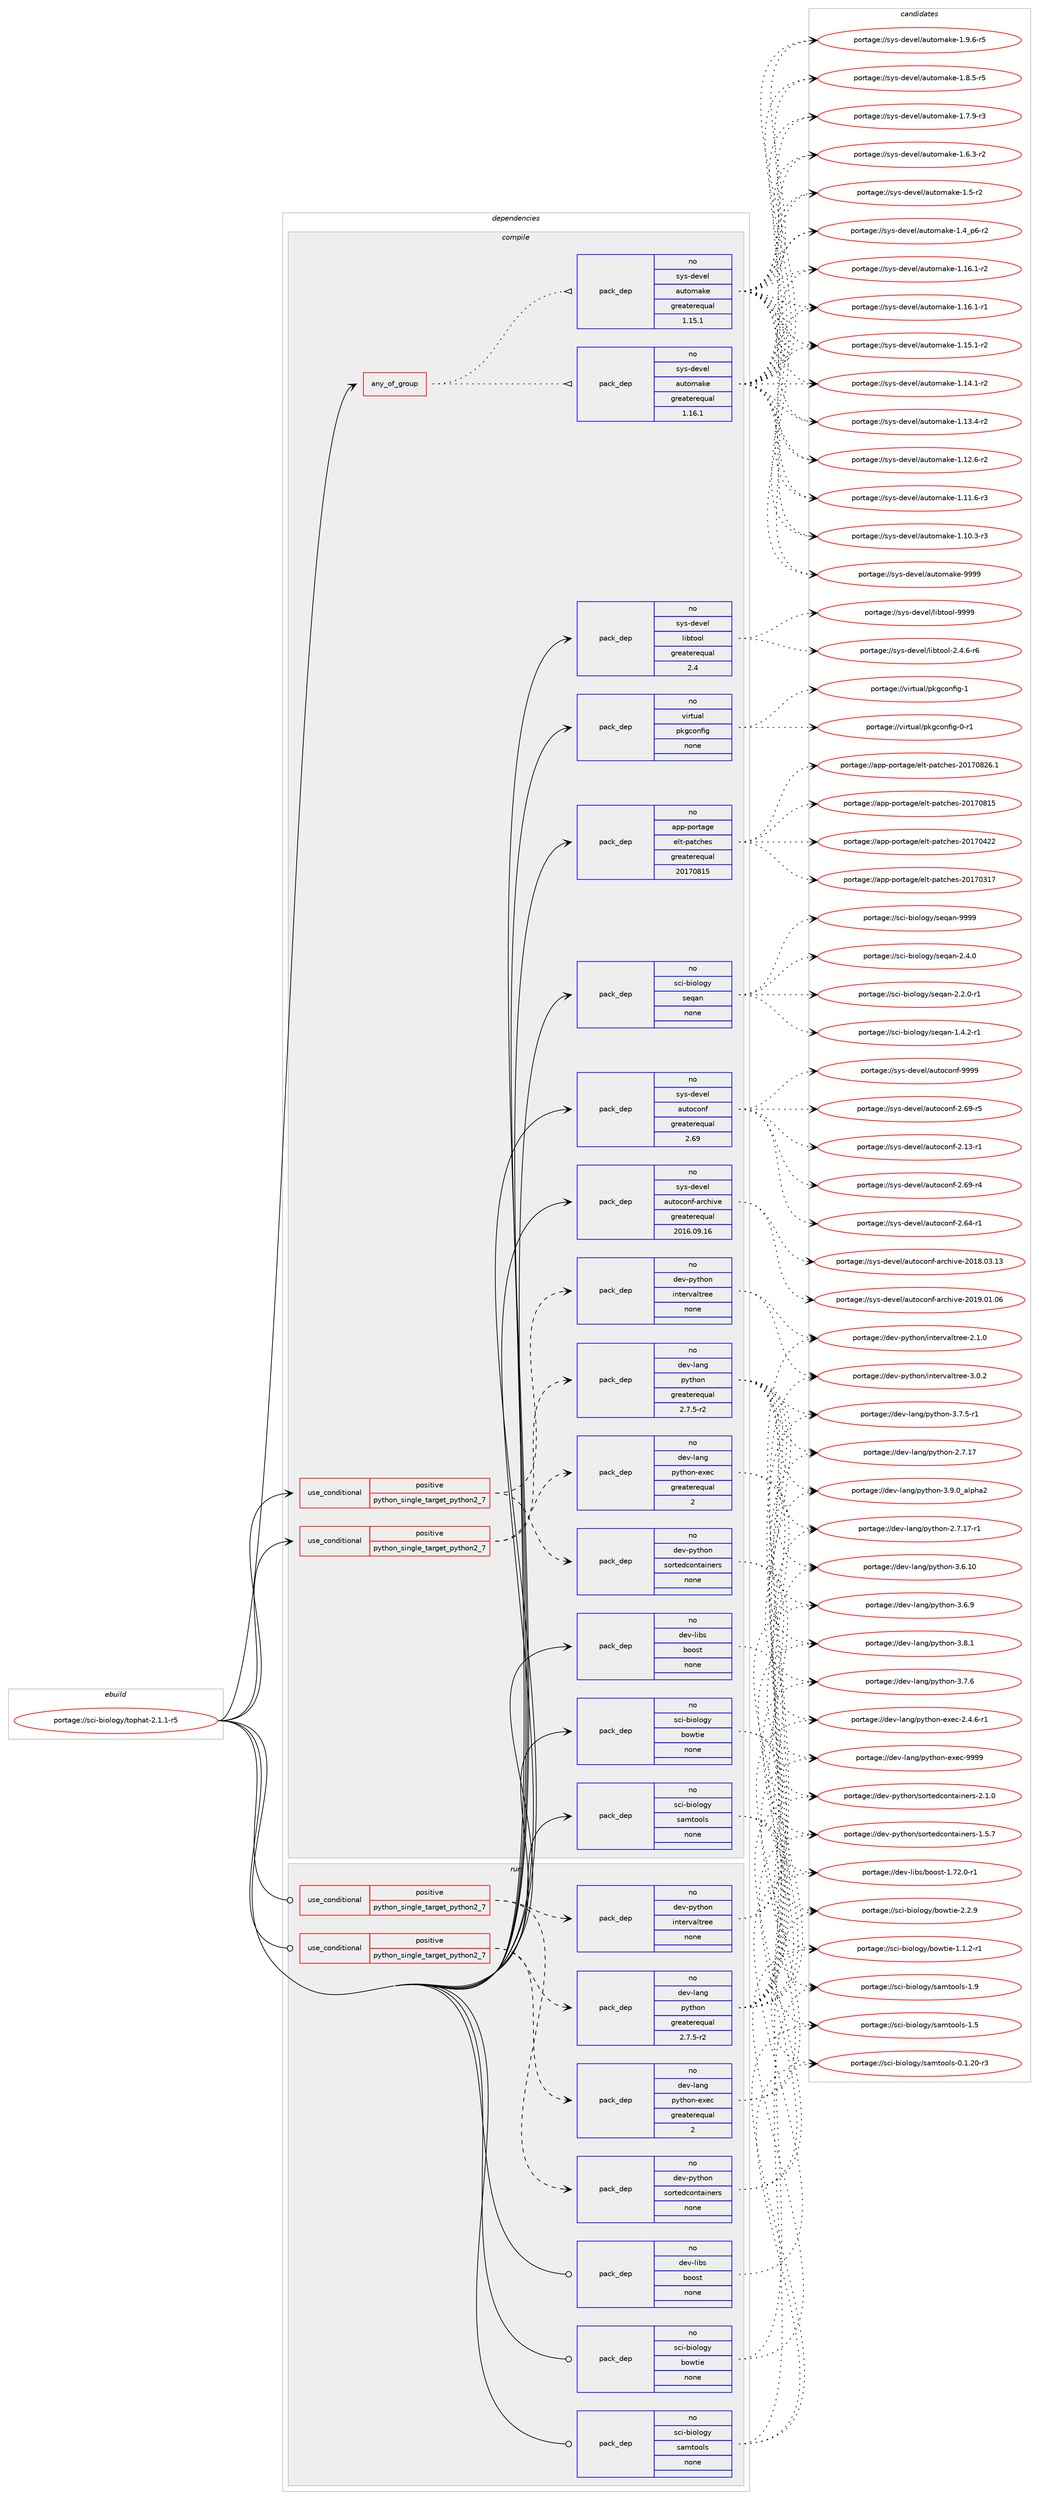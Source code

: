 digraph prolog {

# *************
# Graph options
# *************

newrank=true;
concentrate=true;
compound=true;
graph [rankdir=LR,fontname=Helvetica,fontsize=10,ranksep=1.5];#, ranksep=2.5, nodesep=0.2];
edge  [arrowhead=vee];
node  [fontname=Helvetica,fontsize=10];

# **********
# The ebuild
# **********

subgraph cluster_leftcol {
color=gray;
rank=same;
label=<<i>ebuild</i>>;
id [label="portage://sci-biology/tophat-2.1.1-r5", color=red, width=4, href="../sci-biology/tophat-2.1.1-r5.svg"];
}

# ****************
# The dependencies
# ****************

subgraph cluster_midcol {
color=gray;
label=<<i>dependencies</i>>;
subgraph cluster_compile {
fillcolor="#eeeeee";
style=filled;
label=<<i>compile</i>>;
subgraph any1642 {
dependency101619 [label=<<TABLE BORDER="0" CELLBORDER="1" CELLSPACING="0" CELLPADDING="4"><TR><TD CELLPADDING="10">any_of_group</TD></TR></TABLE>>, shape=none, color=red];subgraph pack79311 {
dependency101620 [label=<<TABLE BORDER="0" CELLBORDER="1" CELLSPACING="0" CELLPADDING="4" WIDTH="220"><TR><TD ROWSPAN="6" CELLPADDING="30">pack_dep</TD></TR><TR><TD WIDTH="110">no</TD></TR><TR><TD>sys-devel</TD></TR><TR><TD>automake</TD></TR><TR><TD>greaterequal</TD></TR><TR><TD>1.16.1</TD></TR></TABLE>>, shape=none, color=blue];
}
dependency101619:e -> dependency101620:w [weight=20,style="dotted",arrowhead="oinv"];
subgraph pack79312 {
dependency101621 [label=<<TABLE BORDER="0" CELLBORDER="1" CELLSPACING="0" CELLPADDING="4" WIDTH="220"><TR><TD ROWSPAN="6" CELLPADDING="30">pack_dep</TD></TR><TR><TD WIDTH="110">no</TD></TR><TR><TD>sys-devel</TD></TR><TR><TD>automake</TD></TR><TR><TD>greaterequal</TD></TR><TR><TD>1.15.1</TD></TR></TABLE>>, shape=none, color=blue];
}
dependency101619:e -> dependency101621:w [weight=20,style="dotted",arrowhead="oinv"];
}
id:e -> dependency101619:w [weight=20,style="solid",arrowhead="vee"];
subgraph cond20580 {
dependency101622 [label=<<TABLE BORDER="0" CELLBORDER="1" CELLSPACING="0" CELLPADDING="4"><TR><TD ROWSPAN="3" CELLPADDING="10">use_conditional</TD></TR><TR><TD>positive</TD></TR><TR><TD>python_single_target_python2_7</TD></TR></TABLE>>, shape=none, color=red];
subgraph pack79313 {
dependency101623 [label=<<TABLE BORDER="0" CELLBORDER="1" CELLSPACING="0" CELLPADDING="4" WIDTH="220"><TR><TD ROWSPAN="6" CELLPADDING="30">pack_dep</TD></TR><TR><TD WIDTH="110">no</TD></TR><TR><TD>dev-lang</TD></TR><TR><TD>python</TD></TR><TR><TD>greaterequal</TD></TR><TR><TD>2.7.5-r2</TD></TR></TABLE>>, shape=none, color=blue];
}
dependency101622:e -> dependency101623:w [weight=20,style="dashed",arrowhead="vee"];
subgraph pack79314 {
dependency101624 [label=<<TABLE BORDER="0" CELLBORDER="1" CELLSPACING="0" CELLPADDING="4" WIDTH="220"><TR><TD ROWSPAN="6" CELLPADDING="30">pack_dep</TD></TR><TR><TD WIDTH="110">no</TD></TR><TR><TD>dev-lang</TD></TR><TR><TD>python-exec</TD></TR><TR><TD>greaterequal</TD></TR><TR><TD>2</TD></TR></TABLE>>, shape=none, color=blue];
}
dependency101622:e -> dependency101624:w [weight=20,style="dashed",arrowhead="vee"];
}
id:e -> dependency101622:w [weight=20,style="solid",arrowhead="vee"];
subgraph cond20581 {
dependency101625 [label=<<TABLE BORDER="0" CELLBORDER="1" CELLSPACING="0" CELLPADDING="4"><TR><TD ROWSPAN="3" CELLPADDING="10">use_conditional</TD></TR><TR><TD>positive</TD></TR><TR><TD>python_single_target_python2_7</TD></TR></TABLE>>, shape=none, color=red];
subgraph pack79315 {
dependency101626 [label=<<TABLE BORDER="0" CELLBORDER="1" CELLSPACING="0" CELLPADDING="4" WIDTH="220"><TR><TD ROWSPAN="6" CELLPADDING="30">pack_dep</TD></TR><TR><TD WIDTH="110">no</TD></TR><TR><TD>dev-python</TD></TR><TR><TD>intervaltree</TD></TR><TR><TD>none</TD></TR><TR><TD></TD></TR></TABLE>>, shape=none, color=blue];
}
dependency101625:e -> dependency101626:w [weight=20,style="dashed",arrowhead="vee"];
subgraph pack79316 {
dependency101627 [label=<<TABLE BORDER="0" CELLBORDER="1" CELLSPACING="0" CELLPADDING="4" WIDTH="220"><TR><TD ROWSPAN="6" CELLPADDING="30">pack_dep</TD></TR><TR><TD WIDTH="110">no</TD></TR><TR><TD>dev-python</TD></TR><TR><TD>sortedcontainers</TD></TR><TR><TD>none</TD></TR><TR><TD></TD></TR></TABLE>>, shape=none, color=blue];
}
dependency101625:e -> dependency101627:w [weight=20,style="dashed",arrowhead="vee"];
}
id:e -> dependency101625:w [weight=20,style="solid",arrowhead="vee"];
subgraph pack79317 {
dependency101628 [label=<<TABLE BORDER="0" CELLBORDER="1" CELLSPACING="0" CELLPADDING="4" WIDTH="220"><TR><TD ROWSPAN="6" CELLPADDING="30">pack_dep</TD></TR><TR><TD WIDTH="110">no</TD></TR><TR><TD>app-portage</TD></TR><TR><TD>elt-patches</TD></TR><TR><TD>greaterequal</TD></TR><TR><TD>20170815</TD></TR></TABLE>>, shape=none, color=blue];
}
id:e -> dependency101628:w [weight=20,style="solid",arrowhead="vee"];
subgraph pack79318 {
dependency101629 [label=<<TABLE BORDER="0" CELLBORDER="1" CELLSPACING="0" CELLPADDING="4" WIDTH="220"><TR><TD ROWSPAN="6" CELLPADDING="30">pack_dep</TD></TR><TR><TD WIDTH="110">no</TD></TR><TR><TD>dev-libs</TD></TR><TR><TD>boost</TD></TR><TR><TD>none</TD></TR><TR><TD></TD></TR></TABLE>>, shape=none, color=blue];
}
id:e -> dependency101629:w [weight=20,style="solid",arrowhead="vee"];
subgraph pack79319 {
dependency101630 [label=<<TABLE BORDER="0" CELLBORDER="1" CELLSPACING="0" CELLPADDING="4" WIDTH="220"><TR><TD ROWSPAN="6" CELLPADDING="30">pack_dep</TD></TR><TR><TD WIDTH="110">no</TD></TR><TR><TD>sci-biology</TD></TR><TR><TD>bowtie</TD></TR><TR><TD>none</TD></TR><TR><TD></TD></TR></TABLE>>, shape=none, color=blue];
}
id:e -> dependency101630:w [weight=20,style="solid",arrowhead="vee"];
subgraph pack79320 {
dependency101631 [label=<<TABLE BORDER="0" CELLBORDER="1" CELLSPACING="0" CELLPADDING="4" WIDTH="220"><TR><TD ROWSPAN="6" CELLPADDING="30">pack_dep</TD></TR><TR><TD WIDTH="110">no</TD></TR><TR><TD>sci-biology</TD></TR><TR><TD>samtools</TD></TR><TR><TD>none</TD></TR><TR><TD></TD></TR></TABLE>>, shape=none, color=blue];
}
id:e -> dependency101631:w [weight=20,style="solid",arrowhead="vee"];
subgraph pack79321 {
dependency101632 [label=<<TABLE BORDER="0" CELLBORDER="1" CELLSPACING="0" CELLPADDING="4" WIDTH="220"><TR><TD ROWSPAN="6" CELLPADDING="30">pack_dep</TD></TR><TR><TD WIDTH="110">no</TD></TR><TR><TD>sci-biology</TD></TR><TR><TD>seqan</TD></TR><TR><TD>none</TD></TR><TR><TD></TD></TR></TABLE>>, shape=none, color=blue];
}
id:e -> dependency101632:w [weight=20,style="solid",arrowhead="vee"];
subgraph pack79322 {
dependency101633 [label=<<TABLE BORDER="0" CELLBORDER="1" CELLSPACING="0" CELLPADDING="4" WIDTH="220"><TR><TD ROWSPAN="6" CELLPADDING="30">pack_dep</TD></TR><TR><TD WIDTH="110">no</TD></TR><TR><TD>sys-devel</TD></TR><TR><TD>autoconf</TD></TR><TR><TD>greaterequal</TD></TR><TR><TD>2.69</TD></TR></TABLE>>, shape=none, color=blue];
}
id:e -> dependency101633:w [weight=20,style="solid",arrowhead="vee"];
subgraph pack79323 {
dependency101634 [label=<<TABLE BORDER="0" CELLBORDER="1" CELLSPACING="0" CELLPADDING="4" WIDTH="220"><TR><TD ROWSPAN="6" CELLPADDING="30">pack_dep</TD></TR><TR><TD WIDTH="110">no</TD></TR><TR><TD>sys-devel</TD></TR><TR><TD>autoconf-archive</TD></TR><TR><TD>greaterequal</TD></TR><TR><TD>2016.09.16</TD></TR></TABLE>>, shape=none, color=blue];
}
id:e -> dependency101634:w [weight=20,style="solid",arrowhead="vee"];
subgraph pack79324 {
dependency101635 [label=<<TABLE BORDER="0" CELLBORDER="1" CELLSPACING="0" CELLPADDING="4" WIDTH="220"><TR><TD ROWSPAN="6" CELLPADDING="30">pack_dep</TD></TR><TR><TD WIDTH="110">no</TD></TR><TR><TD>sys-devel</TD></TR><TR><TD>libtool</TD></TR><TR><TD>greaterequal</TD></TR><TR><TD>2.4</TD></TR></TABLE>>, shape=none, color=blue];
}
id:e -> dependency101635:w [weight=20,style="solid",arrowhead="vee"];
subgraph pack79325 {
dependency101636 [label=<<TABLE BORDER="0" CELLBORDER="1" CELLSPACING="0" CELLPADDING="4" WIDTH="220"><TR><TD ROWSPAN="6" CELLPADDING="30">pack_dep</TD></TR><TR><TD WIDTH="110">no</TD></TR><TR><TD>virtual</TD></TR><TR><TD>pkgconfig</TD></TR><TR><TD>none</TD></TR><TR><TD></TD></TR></TABLE>>, shape=none, color=blue];
}
id:e -> dependency101636:w [weight=20,style="solid",arrowhead="vee"];
}
subgraph cluster_compileandrun {
fillcolor="#eeeeee";
style=filled;
label=<<i>compile and run</i>>;
}
subgraph cluster_run {
fillcolor="#eeeeee";
style=filled;
label=<<i>run</i>>;
subgraph cond20582 {
dependency101637 [label=<<TABLE BORDER="0" CELLBORDER="1" CELLSPACING="0" CELLPADDING="4"><TR><TD ROWSPAN="3" CELLPADDING="10">use_conditional</TD></TR><TR><TD>positive</TD></TR><TR><TD>python_single_target_python2_7</TD></TR></TABLE>>, shape=none, color=red];
subgraph pack79326 {
dependency101638 [label=<<TABLE BORDER="0" CELLBORDER="1" CELLSPACING="0" CELLPADDING="4" WIDTH="220"><TR><TD ROWSPAN="6" CELLPADDING="30">pack_dep</TD></TR><TR><TD WIDTH="110">no</TD></TR><TR><TD>dev-lang</TD></TR><TR><TD>python</TD></TR><TR><TD>greaterequal</TD></TR><TR><TD>2.7.5-r2</TD></TR></TABLE>>, shape=none, color=blue];
}
dependency101637:e -> dependency101638:w [weight=20,style="dashed",arrowhead="vee"];
subgraph pack79327 {
dependency101639 [label=<<TABLE BORDER="0" CELLBORDER="1" CELLSPACING="0" CELLPADDING="4" WIDTH="220"><TR><TD ROWSPAN="6" CELLPADDING="30">pack_dep</TD></TR><TR><TD WIDTH="110">no</TD></TR><TR><TD>dev-lang</TD></TR><TR><TD>python-exec</TD></TR><TR><TD>greaterequal</TD></TR><TR><TD>2</TD></TR></TABLE>>, shape=none, color=blue];
}
dependency101637:e -> dependency101639:w [weight=20,style="dashed",arrowhead="vee"];
}
id:e -> dependency101637:w [weight=20,style="solid",arrowhead="odot"];
subgraph cond20583 {
dependency101640 [label=<<TABLE BORDER="0" CELLBORDER="1" CELLSPACING="0" CELLPADDING="4"><TR><TD ROWSPAN="3" CELLPADDING="10">use_conditional</TD></TR><TR><TD>positive</TD></TR><TR><TD>python_single_target_python2_7</TD></TR></TABLE>>, shape=none, color=red];
subgraph pack79328 {
dependency101641 [label=<<TABLE BORDER="0" CELLBORDER="1" CELLSPACING="0" CELLPADDING="4" WIDTH="220"><TR><TD ROWSPAN="6" CELLPADDING="30">pack_dep</TD></TR><TR><TD WIDTH="110">no</TD></TR><TR><TD>dev-python</TD></TR><TR><TD>intervaltree</TD></TR><TR><TD>none</TD></TR><TR><TD></TD></TR></TABLE>>, shape=none, color=blue];
}
dependency101640:e -> dependency101641:w [weight=20,style="dashed",arrowhead="vee"];
subgraph pack79329 {
dependency101642 [label=<<TABLE BORDER="0" CELLBORDER="1" CELLSPACING="0" CELLPADDING="4" WIDTH="220"><TR><TD ROWSPAN="6" CELLPADDING="30">pack_dep</TD></TR><TR><TD WIDTH="110">no</TD></TR><TR><TD>dev-python</TD></TR><TR><TD>sortedcontainers</TD></TR><TR><TD>none</TD></TR><TR><TD></TD></TR></TABLE>>, shape=none, color=blue];
}
dependency101640:e -> dependency101642:w [weight=20,style="dashed",arrowhead="vee"];
}
id:e -> dependency101640:w [weight=20,style="solid",arrowhead="odot"];
subgraph pack79330 {
dependency101643 [label=<<TABLE BORDER="0" CELLBORDER="1" CELLSPACING="0" CELLPADDING="4" WIDTH="220"><TR><TD ROWSPAN="6" CELLPADDING="30">pack_dep</TD></TR><TR><TD WIDTH="110">no</TD></TR><TR><TD>dev-libs</TD></TR><TR><TD>boost</TD></TR><TR><TD>none</TD></TR><TR><TD></TD></TR></TABLE>>, shape=none, color=blue];
}
id:e -> dependency101643:w [weight=20,style="solid",arrowhead="odot"];
subgraph pack79331 {
dependency101644 [label=<<TABLE BORDER="0" CELLBORDER="1" CELLSPACING="0" CELLPADDING="4" WIDTH="220"><TR><TD ROWSPAN="6" CELLPADDING="30">pack_dep</TD></TR><TR><TD WIDTH="110">no</TD></TR><TR><TD>sci-biology</TD></TR><TR><TD>bowtie</TD></TR><TR><TD>none</TD></TR><TR><TD></TD></TR></TABLE>>, shape=none, color=blue];
}
id:e -> dependency101644:w [weight=20,style="solid",arrowhead="odot"];
subgraph pack79332 {
dependency101645 [label=<<TABLE BORDER="0" CELLBORDER="1" CELLSPACING="0" CELLPADDING="4" WIDTH="220"><TR><TD ROWSPAN="6" CELLPADDING="30">pack_dep</TD></TR><TR><TD WIDTH="110">no</TD></TR><TR><TD>sci-biology</TD></TR><TR><TD>samtools</TD></TR><TR><TD>none</TD></TR><TR><TD></TD></TR></TABLE>>, shape=none, color=blue];
}
id:e -> dependency101645:w [weight=20,style="solid",arrowhead="odot"];
}
}

# **************
# The candidates
# **************

subgraph cluster_choices {
rank=same;
color=gray;
label=<<i>candidates</i>>;

subgraph choice79311 {
color=black;
nodesep=1;
choice115121115451001011181011084797117116111109971071014557575757 [label="portage://sys-devel/automake-9999", color=red, width=4,href="../sys-devel/automake-9999.svg"];
choice115121115451001011181011084797117116111109971071014549465746544511453 [label="portage://sys-devel/automake-1.9.6-r5", color=red, width=4,href="../sys-devel/automake-1.9.6-r5.svg"];
choice115121115451001011181011084797117116111109971071014549465646534511453 [label="portage://sys-devel/automake-1.8.5-r5", color=red, width=4,href="../sys-devel/automake-1.8.5-r5.svg"];
choice115121115451001011181011084797117116111109971071014549465546574511451 [label="portage://sys-devel/automake-1.7.9-r3", color=red, width=4,href="../sys-devel/automake-1.7.9-r3.svg"];
choice115121115451001011181011084797117116111109971071014549465446514511450 [label="portage://sys-devel/automake-1.6.3-r2", color=red, width=4,href="../sys-devel/automake-1.6.3-r2.svg"];
choice11512111545100101118101108479711711611110997107101454946534511450 [label="portage://sys-devel/automake-1.5-r2", color=red, width=4,href="../sys-devel/automake-1.5-r2.svg"];
choice115121115451001011181011084797117116111109971071014549465295112544511450 [label="portage://sys-devel/automake-1.4_p6-r2", color=red, width=4,href="../sys-devel/automake-1.4_p6-r2.svg"];
choice11512111545100101118101108479711711611110997107101454946495446494511450 [label="portage://sys-devel/automake-1.16.1-r2", color=red, width=4,href="../sys-devel/automake-1.16.1-r2.svg"];
choice11512111545100101118101108479711711611110997107101454946495446494511449 [label="portage://sys-devel/automake-1.16.1-r1", color=red, width=4,href="../sys-devel/automake-1.16.1-r1.svg"];
choice11512111545100101118101108479711711611110997107101454946495346494511450 [label="portage://sys-devel/automake-1.15.1-r2", color=red, width=4,href="../sys-devel/automake-1.15.1-r2.svg"];
choice11512111545100101118101108479711711611110997107101454946495246494511450 [label="portage://sys-devel/automake-1.14.1-r2", color=red, width=4,href="../sys-devel/automake-1.14.1-r2.svg"];
choice11512111545100101118101108479711711611110997107101454946495146524511450 [label="portage://sys-devel/automake-1.13.4-r2", color=red, width=4,href="../sys-devel/automake-1.13.4-r2.svg"];
choice11512111545100101118101108479711711611110997107101454946495046544511450 [label="portage://sys-devel/automake-1.12.6-r2", color=red, width=4,href="../sys-devel/automake-1.12.6-r2.svg"];
choice11512111545100101118101108479711711611110997107101454946494946544511451 [label="portage://sys-devel/automake-1.11.6-r3", color=red, width=4,href="../sys-devel/automake-1.11.6-r3.svg"];
choice11512111545100101118101108479711711611110997107101454946494846514511451 [label="portage://sys-devel/automake-1.10.3-r3", color=red, width=4,href="../sys-devel/automake-1.10.3-r3.svg"];
dependency101620:e -> choice115121115451001011181011084797117116111109971071014557575757:w [style=dotted,weight="100"];
dependency101620:e -> choice115121115451001011181011084797117116111109971071014549465746544511453:w [style=dotted,weight="100"];
dependency101620:e -> choice115121115451001011181011084797117116111109971071014549465646534511453:w [style=dotted,weight="100"];
dependency101620:e -> choice115121115451001011181011084797117116111109971071014549465546574511451:w [style=dotted,weight="100"];
dependency101620:e -> choice115121115451001011181011084797117116111109971071014549465446514511450:w [style=dotted,weight="100"];
dependency101620:e -> choice11512111545100101118101108479711711611110997107101454946534511450:w [style=dotted,weight="100"];
dependency101620:e -> choice115121115451001011181011084797117116111109971071014549465295112544511450:w [style=dotted,weight="100"];
dependency101620:e -> choice11512111545100101118101108479711711611110997107101454946495446494511450:w [style=dotted,weight="100"];
dependency101620:e -> choice11512111545100101118101108479711711611110997107101454946495446494511449:w [style=dotted,weight="100"];
dependency101620:e -> choice11512111545100101118101108479711711611110997107101454946495346494511450:w [style=dotted,weight="100"];
dependency101620:e -> choice11512111545100101118101108479711711611110997107101454946495246494511450:w [style=dotted,weight="100"];
dependency101620:e -> choice11512111545100101118101108479711711611110997107101454946495146524511450:w [style=dotted,weight="100"];
dependency101620:e -> choice11512111545100101118101108479711711611110997107101454946495046544511450:w [style=dotted,weight="100"];
dependency101620:e -> choice11512111545100101118101108479711711611110997107101454946494946544511451:w [style=dotted,weight="100"];
dependency101620:e -> choice11512111545100101118101108479711711611110997107101454946494846514511451:w [style=dotted,weight="100"];
}
subgraph choice79312 {
color=black;
nodesep=1;
choice115121115451001011181011084797117116111109971071014557575757 [label="portage://sys-devel/automake-9999", color=red, width=4,href="../sys-devel/automake-9999.svg"];
choice115121115451001011181011084797117116111109971071014549465746544511453 [label="portage://sys-devel/automake-1.9.6-r5", color=red, width=4,href="../sys-devel/automake-1.9.6-r5.svg"];
choice115121115451001011181011084797117116111109971071014549465646534511453 [label="portage://sys-devel/automake-1.8.5-r5", color=red, width=4,href="../sys-devel/automake-1.8.5-r5.svg"];
choice115121115451001011181011084797117116111109971071014549465546574511451 [label="portage://sys-devel/automake-1.7.9-r3", color=red, width=4,href="../sys-devel/automake-1.7.9-r3.svg"];
choice115121115451001011181011084797117116111109971071014549465446514511450 [label="portage://sys-devel/automake-1.6.3-r2", color=red, width=4,href="../sys-devel/automake-1.6.3-r2.svg"];
choice11512111545100101118101108479711711611110997107101454946534511450 [label="portage://sys-devel/automake-1.5-r2", color=red, width=4,href="../sys-devel/automake-1.5-r2.svg"];
choice115121115451001011181011084797117116111109971071014549465295112544511450 [label="portage://sys-devel/automake-1.4_p6-r2", color=red, width=4,href="../sys-devel/automake-1.4_p6-r2.svg"];
choice11512111545100101118101108479711711611110997107101454946495446494511450 [label="portage://sys-devel/automake-1.16.1-r2", color=red, width=4,href="../sys-devel/automake-1.16.1-r2.svg"];
choice11512111545100101118101108479711711611110997107101454946495446494511449 [label="portage://sys-devel/automake-1.16.1-r1", color=red, width=4,href="../sys-devel/automake-1.16.1-r1.svg"];
choice11512111545100101118101108479711711611110997107101454946495346494511450 [label="portage://sys-devel/automake-1.15.1-r2", color=red, width=4,href="../sys-devel/automake-1.15.1-r2.svg"];
choice11512111545100101118101108479711711611110997107101454946495246494511450 [label="portage://sys-devel/automake-1.14.1-r2", color=red, width=4,href="../sys-devel/automake-1.14.1-r2.svg"];
choice11512111545100101118101108479711711611110997107101454946495146524511450 [label="portage://sys-devel/automake-1.13.4-r2", color=red, width=4,href="../sys-devel/automake-1.13.4-r2.svg"];
choice11512111545100101118101108479711711611110997107101454946495046544511450 [label="portage://sys-devel/automake-1.12.6-r2", color=red, width=4,href="../sys-devel/automake-1.12.6-r2.svg"];
choice11512111545100101118101108479711711611110997107101454946494946544511451 [label="portage://sys-devel/automake-1.11.6-r3", color=red, width=4,href="../sys-devel/automake-1.11.6-r3.svg"];
choice11512111545100101118101108479711711611110997107101454946494846514511451 [label="portage://sys-devel/automake-1.10.3-r3", color=red, width=4,href="../sys-devel/automake-1.10.3-r3.svg"];
dependency101621:e -> choice115121115451001011181011084797117116111109971071014557575757:w [style=dotted,weight="100"];
dependency101621:e -> choice115121115451001011181011084797117116111109971071014549465746544511453:w [style=dotted,weight="100"];
dependency101621:e -> choice115121115451001011181011084797117116111109971071014549465646534511453:w [style=dotted,weight="100"];
dependency101621:e -> choice115121115451001011181011084797117116111109971071014549465546574511451:w [style=dotted,weight="100"];
dependency101621:e -> choice115121115451001011181011084797117116111109971071014549465446514511450:w [style=dotted,weight="100"];
dependency101621:e -> choice11512111545100101118101108479711711611110997107101454946534511450:w [style=dotted,weight="100"];
dependency101621:e -> choice115121115451001011181011084797117116111109971071014549465295112544511450:w [style=dotted,weight="100"];
dependency101621:e -> choice11512111545100101118101108479711711611110997107101454946495446494511450:w [style=dotted,weight="100"];
dependency101621:e -> choice11512111545100101118101108479711711611110997107101454946495446494511449:w [style=dotted,weight="100"];
dependency101621:e -> choice11512111545100101118101108479711711611110997107101454946495346494511450:w [style=dotted,weight="100"];
dependency101621:e -> choice11512111545100101118101108479711711611110997107101454946495246494511450:w [style=dotted,weight="100"];
dependency101621:e -> choice11512111545100101118101108479711711611110997107101454946495146524511450:w [style=dotted,weight="100"];
dependency101621:e -> choice11512111545100101118101108479711711611110997107101454946495046544511450:w [style=dotted,weight="100"];
dependency101621:e -> choice11512111545100101118101108479711711611110997107101454946494946544511451:w [style=dotted,weight="100"];
dependency101621:e -> choice11512111545100101118101108479711711611110997107101454946494846514511451:w [style=dotted,weight="100"];
}
subgraph choice79313 {
color=black;
nodesep=1;
choice10010111845108971101034711212111610411111045514657464895971081121049750 [label="portage://dev-lang/python-3.9.0_alpha2", color=red, width=4,href="../dev-lang/python-3.9.0_alpha2.svg"];
choice100101118451089711010347112121116104111110455146564649 [label="portage://dev-lang/python-3.8.1", color=red, width=4,href="../dev-lang/python-3.8.1.svg"];
choice100101118451089711010347112121116104111110455146554654 [label="portage://dev-lang/python-3.7.6", color=red, width=4,href="../dev-lang/python-3.7.6.svg"];
choice1001011184510897110103471121211161041111104551465546534511449 [label="portage://dev-lang/python-3.7.5-r1", color=red, width=4,href="../dev-lang/python-3.7.5-r1.svg"];
choice100101118451089711010347112121116104111110455146544657 [label="portage://dev-lang/python-3.6.9", color=red, width=4,href="../dev-lang/python-3.6.9.svg"];
choice10010111845108971101034711212111610411111045514654464948 [label="portage://dev-lang/python-3.6.10", color=red, width=4,href="../dev-lang/python-3.6.10.svg"];
choice100101118451089711010347112121116104111110455046554649554511449 [label="portage://dev-lang/python-2.7.17-r1", color=red, width=4,href="../dev-lang/python-2.7.17-r1.svg"];
choice10010111845108971101034711212111610411111045504655464955 [label="portage://dev-lang/python-2.7.17", color=red, width=4,href="../dev-lang/python-2.7.17.svg"];
dependency101623:e -> choice10010111845108971101034711212111610411111045514657464895971081121049750:w [style=dotted,weight="100"];
dependency101623:e -> choice100101118451089711010347112121116104111110455146564649:w [style=dotted,weight="100"];
dependency101623:e -> choice100101118451089711010347112121116104111110455146554654:w [style=dotted,weight="100"];
dependency101623:e -> choice1001011184510897110103471121211161041111104551465546534511449:w [style=dotted,weight="100"];
dependency101623:e -> choice100101118451089711010347112121116104111110455146544657:w [style=dotted,weight="100"];
dependency101623:e -> choice10010111845108971101034711212111610411111045514654464948:w [style=dotted,weight="100"];
dependency101623:e -> choice100101118451089711010347112121116104111110455046554649554511449:w [style=dotted,weight="100"];
dependency101623:e -> choice10010111845108971101034711212111610411111045504655464955:w [style=dotted,weight="100"];
}
subgraph choice79314 {
color=black;
nodesep=1;
choice10010111845108971101034711212111610411111045101120101994557575757 [label="portage://dev-lang/python-exec-9999", color=red, width=4,href="../dev-lang/python-exec-9999.svg"];
choice10010111845108971101034711212111610411111045101120101994550465246544511449 [label="portage://dev-lang/python-exec-2.4.6-r1", color=red, width=4,href="../dev-lang/python-exec-2.4.6-r1.svg"];
dependency101624:e -> choice10010111845108971101034711212111610411111045101120101994557575757:w [style=dotted,weight="100"];
dependency101624:e -> choice10010111845108971101034711212111610411111045101120101994550465246544511449:w [style=dotted,weight="100"];
}
subgraph choice79315 {
color=black;
nodesep=1;
choice100101118451121211161041111104710511011610111411897108116114101101455146484650 [label="portage://dev-python/intervaltree-3.0.2", color=red, width=4,href="../dev-python/intervaltree-3.0.2.svg"];
choice100101118451121211161041111104710511011610111411897108116114101101455046494648 [label="portage://dev-python/intervaltree-2.1.0", color=red, width=4,href="../dev-python/intervaltree-2.1.0.svg"];
dependency101626:e -> choice100101118451121211161041111104710511011610111411897108116114101101455146484650:w [style=dotted,weight="100"];
dependency101626:e -> choice100101118451121211161041111104710511011610111411897108116114101101455046494648:w [style=dotted,weight="100"];
}
subgraph choice79316 {
color=black;
nodesep=1;
choice10010111845112121116104111110471151111141161011009911111011697105110101114115455046494648 [label="portage://dev-python/sortedcontainers-2.1.0", color=red, width=4,href="../dev-python/sortedcontainers-2.1.0.svg"];
choice10010111845112121116104111110471151111141161011009911111011697105110101114115454946534655 [label="portage://dev-python/sortedcontainers-1.5.7", color=red, width=4,href="../dev-python/sortedcontainers-1.5.7.svg"];
dependency101627:e -> choice10010111845112121116104111110471151111141161011009911111011697105110101114115455046494648:w [style=dotted,weight="100"];
dependency101627:e -> choice10010111845112121116104111110471151111141161011009911111011697105110101114115454946534655:w [style=dotted,weight="100"];
}
subgraph choice79317 {
color=black;
nodesep=1;
choice971121124511211111411697103101471011081164511297116991041011154550484955485650544649 [label="portage://app-portage/elt-patches-20170826.1", color=red, width=4,href="../app-portage/elt-patches-20170826.1.svg"];
choice97112112451121111141169710310147101108116451129711699104101115455048495548564953 [label="portage://app-portage/elt-patches-20170815", color=red, width=4,href="../app-portage/elt-patches-20170815.svg"];
choice97112112451121111141169710310147101108116451129711699104101115455048495548525050 [label="portage://app-portage/elt-patches-20170422", color=red, width=4,href="../app-portage/elt-patches-20170422.svg"];
choice97112112451121111141169710310147101108116451129711699104101115455048495548514955 [label="portage://app-portage/elt-patches-20170317", color=red, width=4,href="../app-portage/elt-patches-20170317.svg"];
dependency101628:e -> choice971121124511211111411697103101471011081164511297116991041011154550484955485650544649:w [style=dotted,weight="100"];
dependency101628:e -> choice97112112451121111141169710310147101108116451129711699104101115455048495548564953:w [style=dotted,weight="100"];
dependency101628:e -> choice97112112451121111141169710310147101108116451129711699104101115455048495548525050:w [style=dotted,weight="100"];
dependency101628:e -> choice97112112451121111141169710310147101108116451129711699104101115455048495548514955:w [style=dotted,weight="100"];
}
subgraph choice79318 {
color=black;
nodesep=1;
choice10010111845108105981154798111111115116454946555046484511449 [label="portage://dev-libs/boost-1.72.0-r1", color=red, width=4,href="../dev-libs/boost-1.72.0-r1.svg"];
dependency101629:e -> choice10010111845108105981154798111111115116454946555046484511449:w [style=dotted,weight="100"];
}
subgraph choice79319 {
color=black;
nodesep=1;
choice1159910545981051111081111031214798111119116105101455046504657 [label="portage://sci-biology/bowtie-2.2.9", color=red, width=4,href="../sci-biology/bowtie-2.2.9.svg"];
choice11599105459810511110811110312147981111191161051014549464946504511449 [label="portage://sci-biology/bowtie-1.1.2-r1", color=red, width=4,href="../sci-biology/bowtie-1.1.2-r1.svg"];
dependency101630:e -> choice1159910545981051111081111031214798111119116105101455046504657:w [style=dotted,weight="100"];
dependency101630:e -> choice11599105459810511110811110312147981111191161051014549464946504511449:w [style=dotted,weight="100"];
}
subgraph choice79320 {
color=black;
nodesep=1;
choice115991054598105111108111103121471159710911611111110811545494657 [label="portage://sci-biology/samtools-1.9", color=red, width=4,href="../sci-biology/samtools-1.9.svg"];
choice115991054598105111108111103121471159710911611111110811545494653 [label="portage://sci-biology/samtools-1.5", color=red, width=4,href="../sci-biology/samtools-1.5.svg"];
choice1159910545981051111081111031214711597109116111111108115454846494650484511451 [label="portage://sci-biology/samtools-0.1.20-r3", color=red, width=4,href="../sci-biology/samtools-0.1.20-r3.svg"];
dependency101631:e -> choice115991054598105111108111103121471159710911611111110811545494657:w [style=dotted,weight="100"];
dependency101631:e -> choice115991054598105111108111103121471159710911611111110811545494653:w [style=dotted,weight="100"];
dependency101631:e -> choice1159910545981051111081111031214711597109116111111108115454846494650484511451:w [style=dotted,weight="100"];
}
subgraph choice79321 {
color=black;
nodesep=1;
choice11599105459810511110811110312147115101113971104557575757 [label="portage://sci-biology/seqan-9999", color=red, width=4,href="../sci-biology/seqan-9999.svg"];
choice1159910545981051111081111031214711510111397110455046524648 [label="portage://sci-biology/seqan-2.4.0", color=red, width=4,href="../sci-biology/seqan-2.4.0.svg"];
choice11599105459810511110811110312147115101113971104550465046484511449 [label="portage://sci-biology/seqan-2.2.0-r1", color=red, width=4,href="../sci-biology/seqan-2.2.0-r1.svg"];
choice11599105459810511110811110312147115101113971104549465246504511449 [label="portage://sci-biology/seqan-1.4.2-r1", color=red, width=4,href="../sci-biology/seqan-1.4.2-r1.svg"];
dependency101632:e -> choice11599105459810511110811110312147115101113971104557575757:w [style=dotted,weight="100"];
dependency101632:e -> choice1159910545981051111081111031214711510111397110455046524648:w [style=dotted,weight="100"];
dependency101632:e -> choice11599105459810511110811110312147115101113971104550465046484511449:w [style=dotted,weight="100"];
dependency101632:e -> choice11599105459810511110811110312147115101113971104549465246504511449:w [style=dotted,weight="100"];
}
subgraph choice79322 {
color=black;
nodesep=1;
choice115121115451001011181011084797117116111991111101024557575757 [label="portage://sys-devel/autoconf-9999", color=red, width=4,href="../sys-devel/autoconf-9999.svg"];
choice1151211154510010111810110847971171161119911111010245504654574511453 [label="portage://sys-devel/autoconf-2.69-r5", color=red, width=4,href="../sys-devel/autoconf-2.69-r5.svg"];
choice1151211154510010111810110847971171161119911111010245504654574511452 [label="portage://sys-devel/autoconf-2.69-r4", color=red, width=4,href="../sys-devel/autoconf-2.69-r4.svg"];
choice1151211154510010111810110847971171161119911111010245504654524511449 [label="portage://sys-devel/autoconf-2.64-r1", color=red, width=4,href="../sys-devel/autoconf-2.64-r1.svg"];
choice1151211154510010111810110847971171161119911111010245504649514511449 [label="portage://sys-devel/autoconf-2.13-r1", color=red, width=4,href="../sys-devel/autoconf-2.13-r1.svg"];
dependency101633:e -> choice115121115451001011181011084797117116111991111101024557575757:w [style=dotted,weight="100"];
dependency101633:e -> choice1151211154510010111810110847971171161119911111010245504654574511453:w [style=dotted,weight="100"];
dependency101633:e -> choice1151211154510010111810110847971171161119911111010245504654574511452:w [style=dotted,weight="100"];
dependency101633:e -> choice1151211154510010111810110847971171161119911111010245504654524511449:w [style=dotted,weight="100"];
dependency101633:e -> choice1151211154510010111810110847971171161119911111010245504649514511449:w [style=dotted,weight="100"];
}
subgraph choice79323 {
color=black;
nodesep=1;
choice115121115451001011181011084797117116111991111101024597114991041051181014550484957464849464854 [label="portage://sys-devel/autoconf-archive-2019.01.06", color=red, width=4,href="../sys-devel/autoconf-archive-2019.01.06.svg"];
choice115121115451001011181011084797117116111991111101024597114991041051181014550484956464851464951 [label="portage://sys-devel/autoconf-archive-2018.03.13", color=red, width=4,href="../sys-devel/autoconf-archive-2018.03.13.svg"];
dependency101634:e -> choice115121115451001011181011084797117116111991111101024597114991041051181014550484957464849464854:w [style=dotted,weight="100"];
dependency101634:e -> choice115121115451001011181011084797117116111991111101024597114991041051181014550484956464851464951:w [style=dotted,weight="100"];
}
subgraph choice79324 {
color=black;
nodesep=1;
choice1151211154510010111810110847108105981161111111084557575757 [label="portage://sys-devel/libtool-9999", color=red, width=4,href="../sys-devel/libtool-9999.svg"];
choice1151211154510010111810110847108105981161111111084550465246544511454 [label="portage://sys-devel/libtool-2.4.6-r6", color=red, width=4,href="../sys-devel/libtool-2.4.6-r6.svg"];
dependency101635:e -> choice1151211154510010111810110847108105981161111111084557575757:w [style=dotted,weight="100"];
dependency101635:e -> choice1151211154510010111810110847108105981161111111084550465246544511454:w [style=dotted,weight="100"];
}
subgraph choice79325 {
color=black;
nodesep=1;
choice1181051141161179710847112107103991111101021051034549 [label="portage://virtual/pkgconfig-1", color=red, width=4,href="../virtual/pkgconfig-1.svg"];
choice11810511411611797108471121071039911111010210510345484511449 [label="portage://virtual/pkgconfig-0-r1", color=red, width=4,href="../virtual/pkgconfig-0-r1.svg"];
dependency101636:e -> choice1181051141161179710847112107103991111101021051034549:w [style=dotted,weight="100"];
dependency101636:e -> choice11810511411611797108471121071039911111010210510345484511449:w [style=dotted,weight="100"];
}
subgraph choice79326 {
color=black;
nodesep=1;
choice10010111845108971101034711212111610411111045514657464895971081121049750 [label="portage://dev-lang/python-3.9.0_alpha2", color=red, width=4,href="../dev-lang/python-3.9.0_alpha2.svg"];
choice100101118451089711010347112121116104111110455146564649 [label="portage://dev-lang/python-3.8.1", color=red, width=4,href="../dev-lang/python-3.8.1.svg"];
choice100101118451089711010347112121116104111110455146554654 [label="portage://dev-lang/python-3.7.6", color=red, width=4,href="../dev-lang/python-3.7.6.svg"];
choice1001011184510897110103471121211161041111104551465546534511449 [label="portage://dev-lang/python-3.7.5-r1", color=red, width=4,href="../dev-lang/python-3.7.5-r1.svg"];
choice100101118451089711010347112121116104111110455146544657 [label="portage://dev-lang/python-3.6.9", color=red, width=4,href="../dev-lang/python-3.6.9.svg"];
choice10010111845108971101034711212111610411111045514654464948 [label="portage://dev-lang/python-3.6.10", color=red, width=4,href="../dev-lang/python-3.6.10.svg"];
choice100101118451089711010347112121116104111110455046554649554511449 [label="portage://dev-lang/python-2.7.17-r1", color=red, width=4,href="../dev-lang/python-2.7.17-r1.svg"];
choice10010111845108971101034711212111610411111045504655464955 [label="portage://dev-lang/python-2.7.17", color=red, width=4,href="../dev-lang/python-2.7.17.svg"];
dependency101638:e -> choice10010111845108971101034711212111610411111045514657464895971081121049750:w [style=dotted,weight="100"];
dependency101638:e -> choice100101118451089711010347112121116104111110455146564649:w [style=dotted,weight="100"];
dependency101638:e -> choice100101118451089711010347112121116104111110455146554654:w [style=dotted,weight="100"];
dependency101638:e -> choice1001011184510897110103471121211161041111104551465546534511449:w [style=dotted,weight="100"];
dependency101638:e -> choice100101118451089711010347112121116104111110455146544657:w [style=dotted,weight="100"];
dependency101638:e -> choice10010111845108971101034711212111610411111045514654464948:w [style=dotted,weight="100"];
dependency101638:e -> choice100101118451089711010347112121116104111110455046554649554511449:w [style=dotted,weight="100"];
dependency101638:e -> choice10010111845108971101034711212111610411111045504655464955:w [style=dotted,weight="100"];
}
subgraph choice79327 {
color=black;
nodesep=1;
choice10010111845108971101034711212111610411111045101120101994557575757 [label="portage://dev-lang/python-exec-9999", color=red, width=4,href="../dev-lang/python-exec-9999.svg"];
choice10010111845108971101034711212111610411111045101120101994550465246544511449 [label="portage://dev-lang/python-exec-2.4.6-r1", color=red, width=4,href="../dev-lang/python-exec-2.4.6-r1.svg"];
dependency101639:e -> choice10010111845108971101034711212111610411111045101120101994557575757:w [style=dotted,weight="100"];
dependency101639:e -> choice10010111845108971101034711212111610411111045101120101994550465246544511449:w [style=dotted,weight="100"];
}
subgraph choice79328 {
color=black;
nodesep=1;
choice100101118451121211161041111104710511011610111411897108116114101101455146484650 [label="portage://dev-python/intervaltree-3.0.2", color=red, width=4,href="../dev-python/intervaltree-3.0.2.svg"];
choice100101118451121211161041111104710511011610111411897108116114101101455046494648 [label="portage://dev-python/intervaltree-2.1.0", color=red, width=4,href="../dev-python/intervaltree-2.1.0.svg"];
dependency101641:e -> choice100101118451121211161041111104710511011610111411897108116114101101455146484650:w [style=dotted,weight="100"];
dependency101641:e -> choice100101118451121211161041111104710511011610111411897108116114101101455046494648:w [style=dotted,weight="100"];
}
subgraph choice79329 {
color=black;
nodesep=1;
choice10010111845112121116104111110471151111141161011009911111011697105110101114115455046494648 [label="portage://dev-python/sortedcontainers-2.1.0", color=red, width=4,href="../dev-python/sortedcontainers-2.1.0.svg"];
choice10010111845112121116104111110471151111141161011009911111011697105110101114115454946534655 [label="portage://dev-python/sortedcontainers-1.5.7", color=red, width=4,href="../dev-python/sortedcontainers-1.5.7.svg"];
dependency101642:e -> choice10010111845112121116104111110471151111141161011009911111011697105110101114115455046494648:w [style=dotted,weight="100"];
dependency101642:e -> choice10010111845112121116104111110471151111141161011009911111011697105110101114115454946534655:w [style=dotted,weight="100"];
}
subgraph choice79330 {
color=black;
nodesep=1;
choice10010111845108105981154798111111115116454946555046484511449 [label="portage://dev-libs/boost-1.72.0-r1", color=red, width=4,href="../dev-libs/boost-1.72.0-r1.svg"];
dependency101643:e -> choice10010111845108105981154798111111115116454946555046484511449:w [style=dotted,weight="100"];
}
subgraph choice79331 {
color=black;
nodesep=1;
choice1159910545981051111081111031214798111119116105101455046504657 [label="portage://sci-biology/bowtie-2.2.9", color=red, width=4,href="../sci-biology/bowtie-2.2.9.svg"];
choice11599105459810511110811110312147981111191161051014549464946504511449 [label="portage://sci-biology/bowtie-1.1.2-r1", color=red, width=4,href="../sci-biology/bowtie-1.1.2-r1.svg"];
dependency101644:e -> choice1159910545981051111081111031214798111119116105101455046504657:w [style=dotted,weight="100"];
dependency101644:e -> choice11599105459810511110811110312147981111191161051014549464946504511449:w [style=dotted,weight="100"];
}
subgraph choice79332 {
color=black;
nodesep=1;
choice115991054598105111108111103121471159710911611111110811545494657 [label="portage://sci-biology/samtools-1.9", color=red, width=4,href="../sci-biology/samtools-1.9.svg"];
choice115991054598105111108111103121471159710911611111110811545494653 [label="portage://sci-biology/samtools-1.5", color=red, width=4,href="../sci-biology/samtools-1.5.svg"];
choice1159910545981051111081111031214711597109116111111108115454846494650484511451 [label="portage://sci-biology/samtools-0.1.20-r3", color=red, width=4,href="../sci-biology/samtools-0.1.20-r3.svg"];
dependency101645:e -> choice115991054598105111108111103121471159710911611111110811545494657:w [style=dotted,weight="100"];
dependency101645:e -> choice115991054598105111108111103121471159710911611111110811545494653:w [style=dotted,weight="100"];
dependency101645:e -> choice1159910545981051111081111031214711597109116111111108115454846494650484511451:w [style=dotted,weight="100"];
}
}

}
